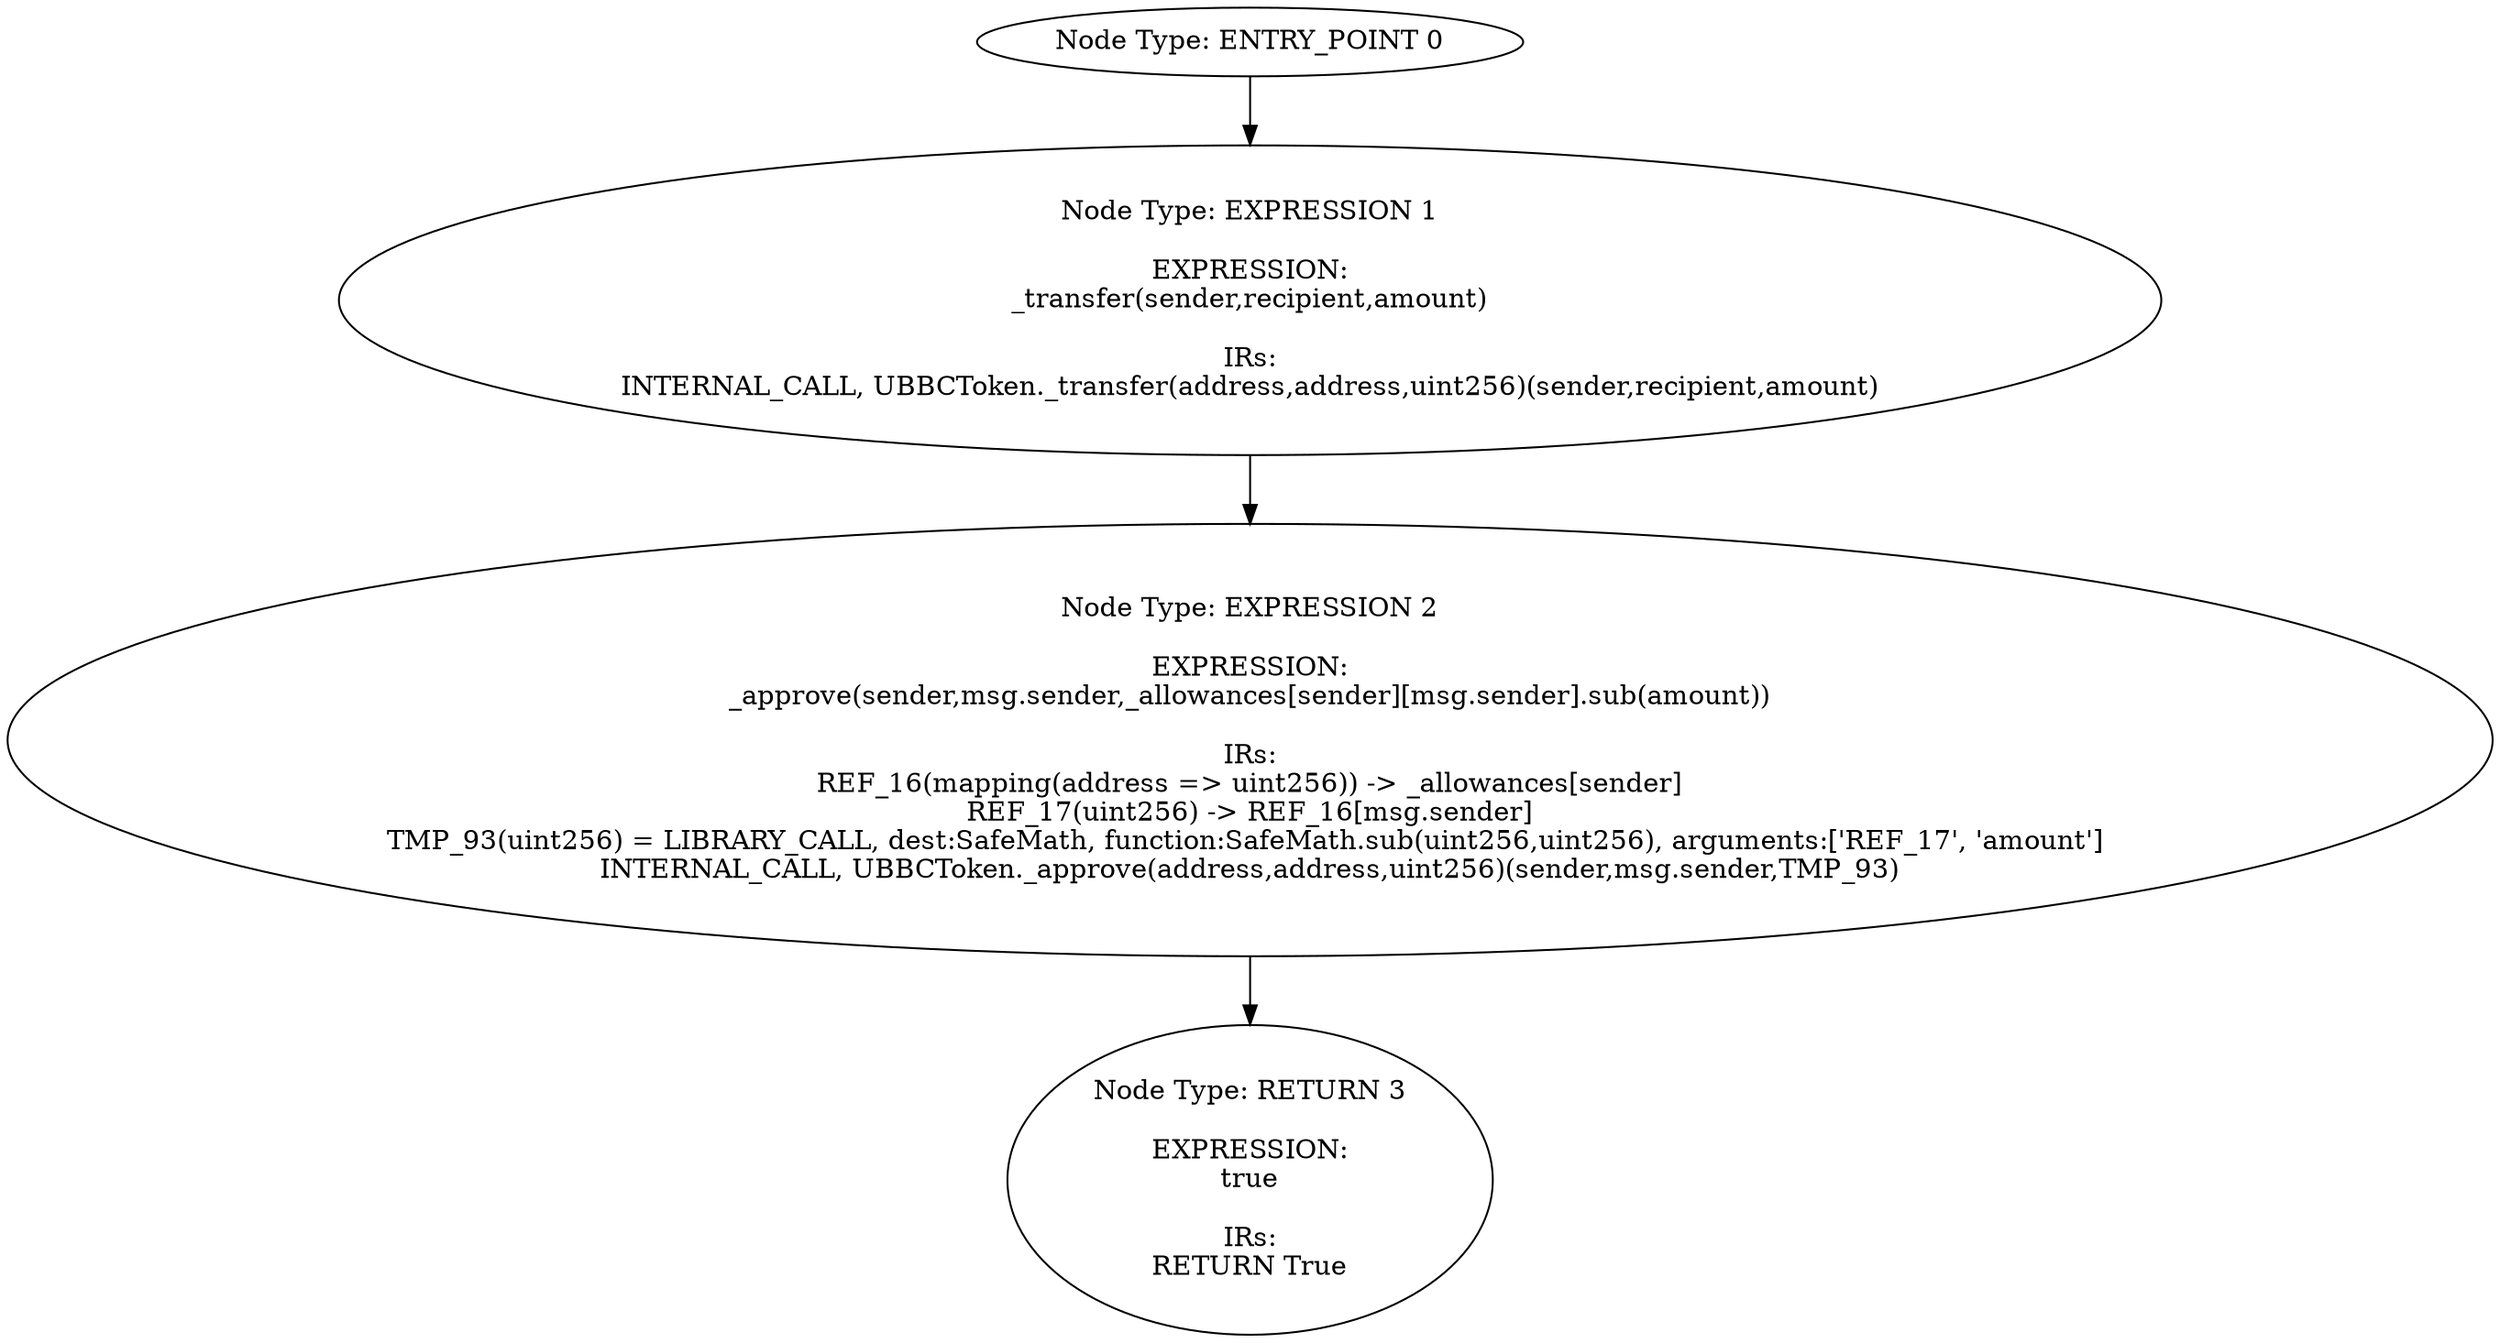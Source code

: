 digraph{
0[label="Node Type: ENTRY_POINT 0
"];
0->1;
1[label="Node Type: EXPRESSION 1

EXPRESSION:
_transfer(sender,recipient,amount)

IRs:
INTERNAL_CALL, UBBCToken._transfer(address,address,uint256)(sender,recipient,amount)"];
1->2;
2[label="Node Type: EXPRESSION 2

EXPRESSION:
_approve(sender,msg.sender,_allowances[sender][msg.sender].sub(amount))

IRs:
REF_16(mapping(address => uint256)) -> _allowances[sender]
REF_17(uint256) -> REF_16[msg.sender]
TMP_93(uint256) = LIBRARY_CALL, dest:SafeMath, function:SafeMath.sub(uint256,uint256), arguments:['REF_17', 'amount'] 
INTERNAL_CALL, UBBCToken._approve(address,address,uint256)(sender,msg.sender,TMP_93)"];
2->3;
3[label="Node Type: RETURN 3

EXPRESSION:
true

IRs:
RETURN True"];
}
